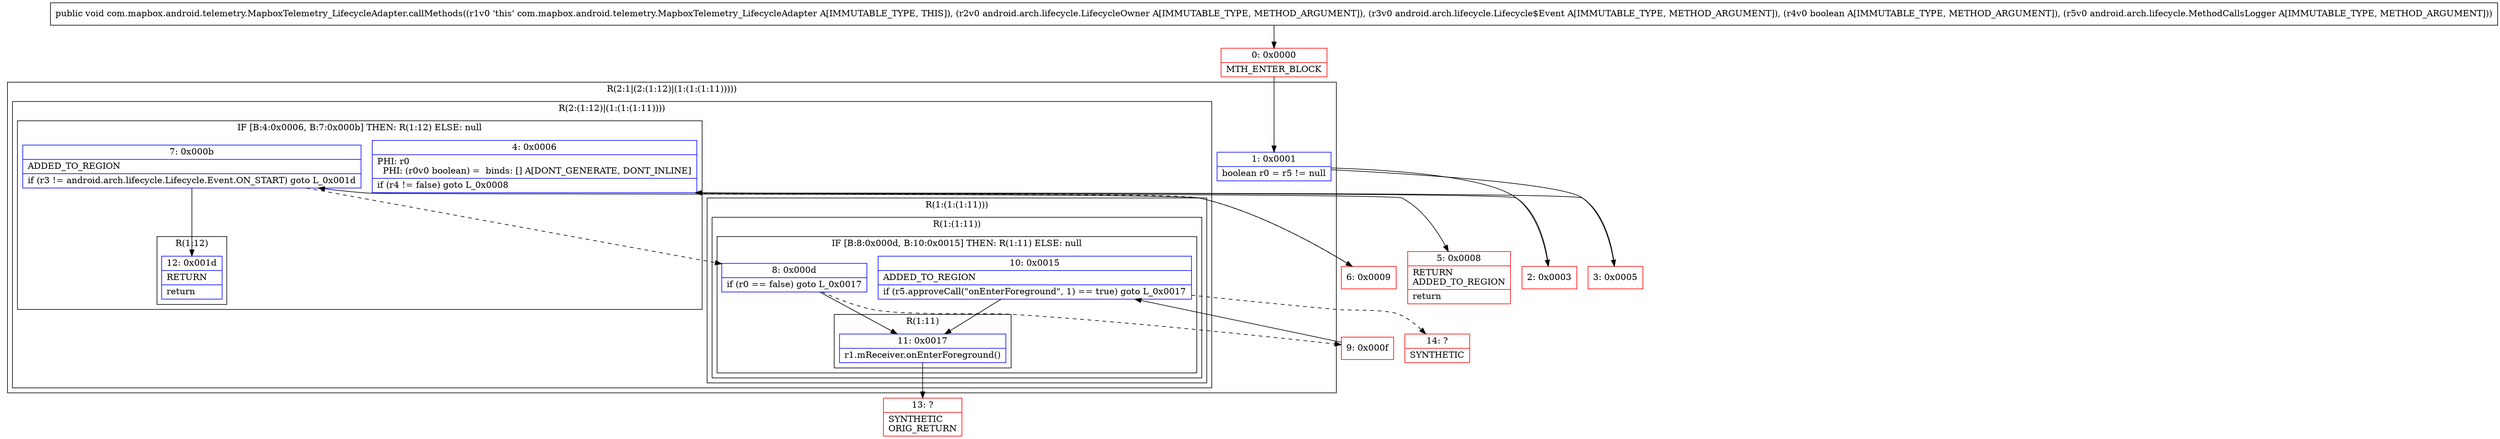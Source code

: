 digraph "CFG forcom.mapbox.android.telemetry.MapboxTelemetry_LifecycleAdapter.callMethods(Landroid\/arch\/lifecycle\/LifecycleOwner;Landroid\/arch\/lifecycle\/Lifecycle$Event;ZLandroid\/arch\/lifecycle\/MethodCallsLogger;)V" {
subgraph cluster_Region_1653742418 {
label = "R(2:1|(2:(1:12)|(1:(1:(1:11)))))";
node [shape=record,color=blue];
Node_1 [shape=record,label="{1\:\ 0x0001|boolean r0 = r5 != null\l}"];
subgraph cluster_Region_1212367705 {
label = "R(2:(1:12)|(1:(1:(1:11))))";
node [shape=record,color=blue];
subgraph cluster_IfRegion_981043592 {
label = "IF [B:4:0x0006, B:7:0x000b] THEN: R(1:12) ELSE: null";
node [shape=record,color=blue];
Node_4 [shape=record,label="{4\:\ 0x0006|PHI: r0 \l  PHI: (r0v0 boolean) =  binds: [] A[DONT_GENERATE, DONT_INLINE]\l|if (r4 != false) goto L_0x0008\l}"];
Node_7 [shape=record,label="{7\:\ 0x000b|ADDED_TO_REGION\l|if (r3 != android.arch.lifecycle.Lifecycle.Event.ON_START) goto L_0x001d\l}"];
subgraph cluster_Region_1315518785 {
label = "R(1:12)";
node [shape=record,color=blue];
Node_12 [shape=record,label="{12\:\ 0x001d|RETURN\l|return\l}"];
}
}
subgraph cluster_Region_2022565597 {
label = "R(1:(1:(1:11)))";
node [shape=record,color=blue];
subgraph cluster_Region_713435934 {
label = "R(1:(1:11))";
node [shape=record,color=blue];
subgraph cluster_IfRegion_591068117 {
label = "IF [B:8:0x000d, B:10:0x0015] THEN: R(1:11) ELSE: null";
node [shape=record,color=blue];
Node_8 [shape=record,label="{8\:\ 0x000d|if (r0 == false) goto L_0x0017\l}"];
Node_10 [shape=record,label="{10\:\ 0x0015|ADDED_TO_REGION\l|if (r5.approveCall(\"onEnterForeground\", 1) == true) goto L_0x0017\l}"];
subgraph cluster_Region_1548075535 {
label = "R(1:11)";
node [shape=record,color=blue];
Node_11 [shape=record,label="{11\:\ 0x0017|r1.mReceiver.onEnterForeground()\l}"];
}
}
}
}
}
}
Node_0 [shape=record,color=red,label="{0\:\ 0x0000|MTH_ENTER_BLOCK\l}"];
Node_2 [shape=record,color=red,label="{2\:\ 0x0003}"];
Node_3 [shape=record,color=red,label="{3\:\ 0x0005}"];
Node_5 [shape=record,color=red,label="{5\:\ 0x0008|RETURN\lADDED_TO_REGION\l|return\l}"];
Node_6 [shape=record,color=red,label="{6\:\ 0x0009}"];
Node_9 [shape=record,color=red,label="{9\:\ 0x000f}"];
Node_13 [shape=record,color=red,label="{13\:\ ?|SYNTHETIC\lORIG_RETURN\l}"];
Node_14 [shape=record,color=red,label="{14\:\ ?|SYNTHETIC\l}"];
MethodNode[shape=record,label="{public void com.mapbox.android.telemetry.MapboxTelemetry_LifecycleAdapter.callMethods((r1v0 'this' com.mapbox.android.telemetry.MapboxTelemetry_LifecycleAdapter A[IMMUTABLE_TYPE, THIS]), (r2v0 android.arch.lifecycle.LifecycleOwner A[IMMUTABLE_TYPE, METHOD_ARGUMENT]), (r3v0 android.arch.lifecycle.Lifecycle$Event A[IMMUTABLE_TYPE, METHOD_ARGUMENT]), (r4v0 boolean A[IMMUTABLE_TYPE, METHOD_ARGUMENT]), (r5v0 android.arch.lifecycle.MethodCallsLogger A[IMMUTABLE_TYPE, METHOD_ARGUMENT])) }"];
MethodNode -> Node_0;
Node_1 -> Node_2;
Node_1 -> Node_3;
Node_4 -> Node_5;
Node_4 -> Node_6[style=dashed];
Node_7 -> Node_8[style=dashed];
Node_7 -> Node_12;
Node_8 -> Node_9[style=dashed];
Node_8 -> Node_11;
Node_10 -> Node_11;
Node_10 -> Node_14[style=dashed];
Node_11 -> Node_13;
Node_0 -> Node_1;
Node_2 -> Node_4;
Node_3 -> Node_4;
Node_6 -> Node_7;
Node_9 -> Node_10;
}


